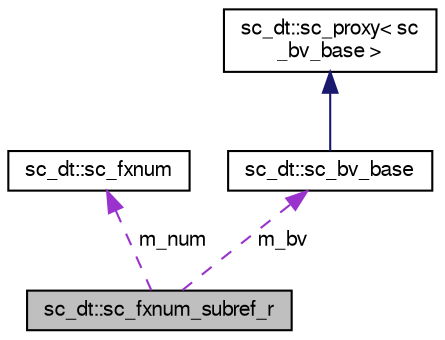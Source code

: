 digraph "sc_dt::sc_fxnum_subref_r"
{
  edge [fontname="FreeSans",fontsize="10",labelfontname="FreeSans",labelfontsize="10"];
  node [fontname="FreeSans",fontsize="10",shape=record];
  Node2 [label="sc_dt::sc_fxnum_subref_r",height=0.2,width=0.4,color="black", fillcolor="grey75", style="filled", fontcolor="black"];
  Node3 -> Node2 [dir="back",color="darkorchid3",fontsize="10",style="dashed",label=" m_num" ,fontname="FreeSans"];
  Node3 [label="sc_dt::sc_fxnum",height=0.2,width=0.4,color="black", fillcolor="white", style="filled",URL="$a01560.html"];
  Node4 -> Node2 [dir="back",color="darkorchid3",fontsize="10",style="dashed",label=" m_bv" ,fontname="FreeSans"];
  Node4 [label="sc_dt::sc_bv_base",height=0.2,width=0.4,color="black", fillcolor="white", style="filled",URL="$a01428.html"];
  Node5 -> Node4 [dir="back",color="midnightblue",fontsize="10",style="solid",fontname="FreeSans"];
  Node5 [label="sc_dt::sc_proxy\< sc\l_bv_base \>",height=0.2,width=0.4,color="black", fillcolor="white", style="filled",URL="$a01444.html"];
}
